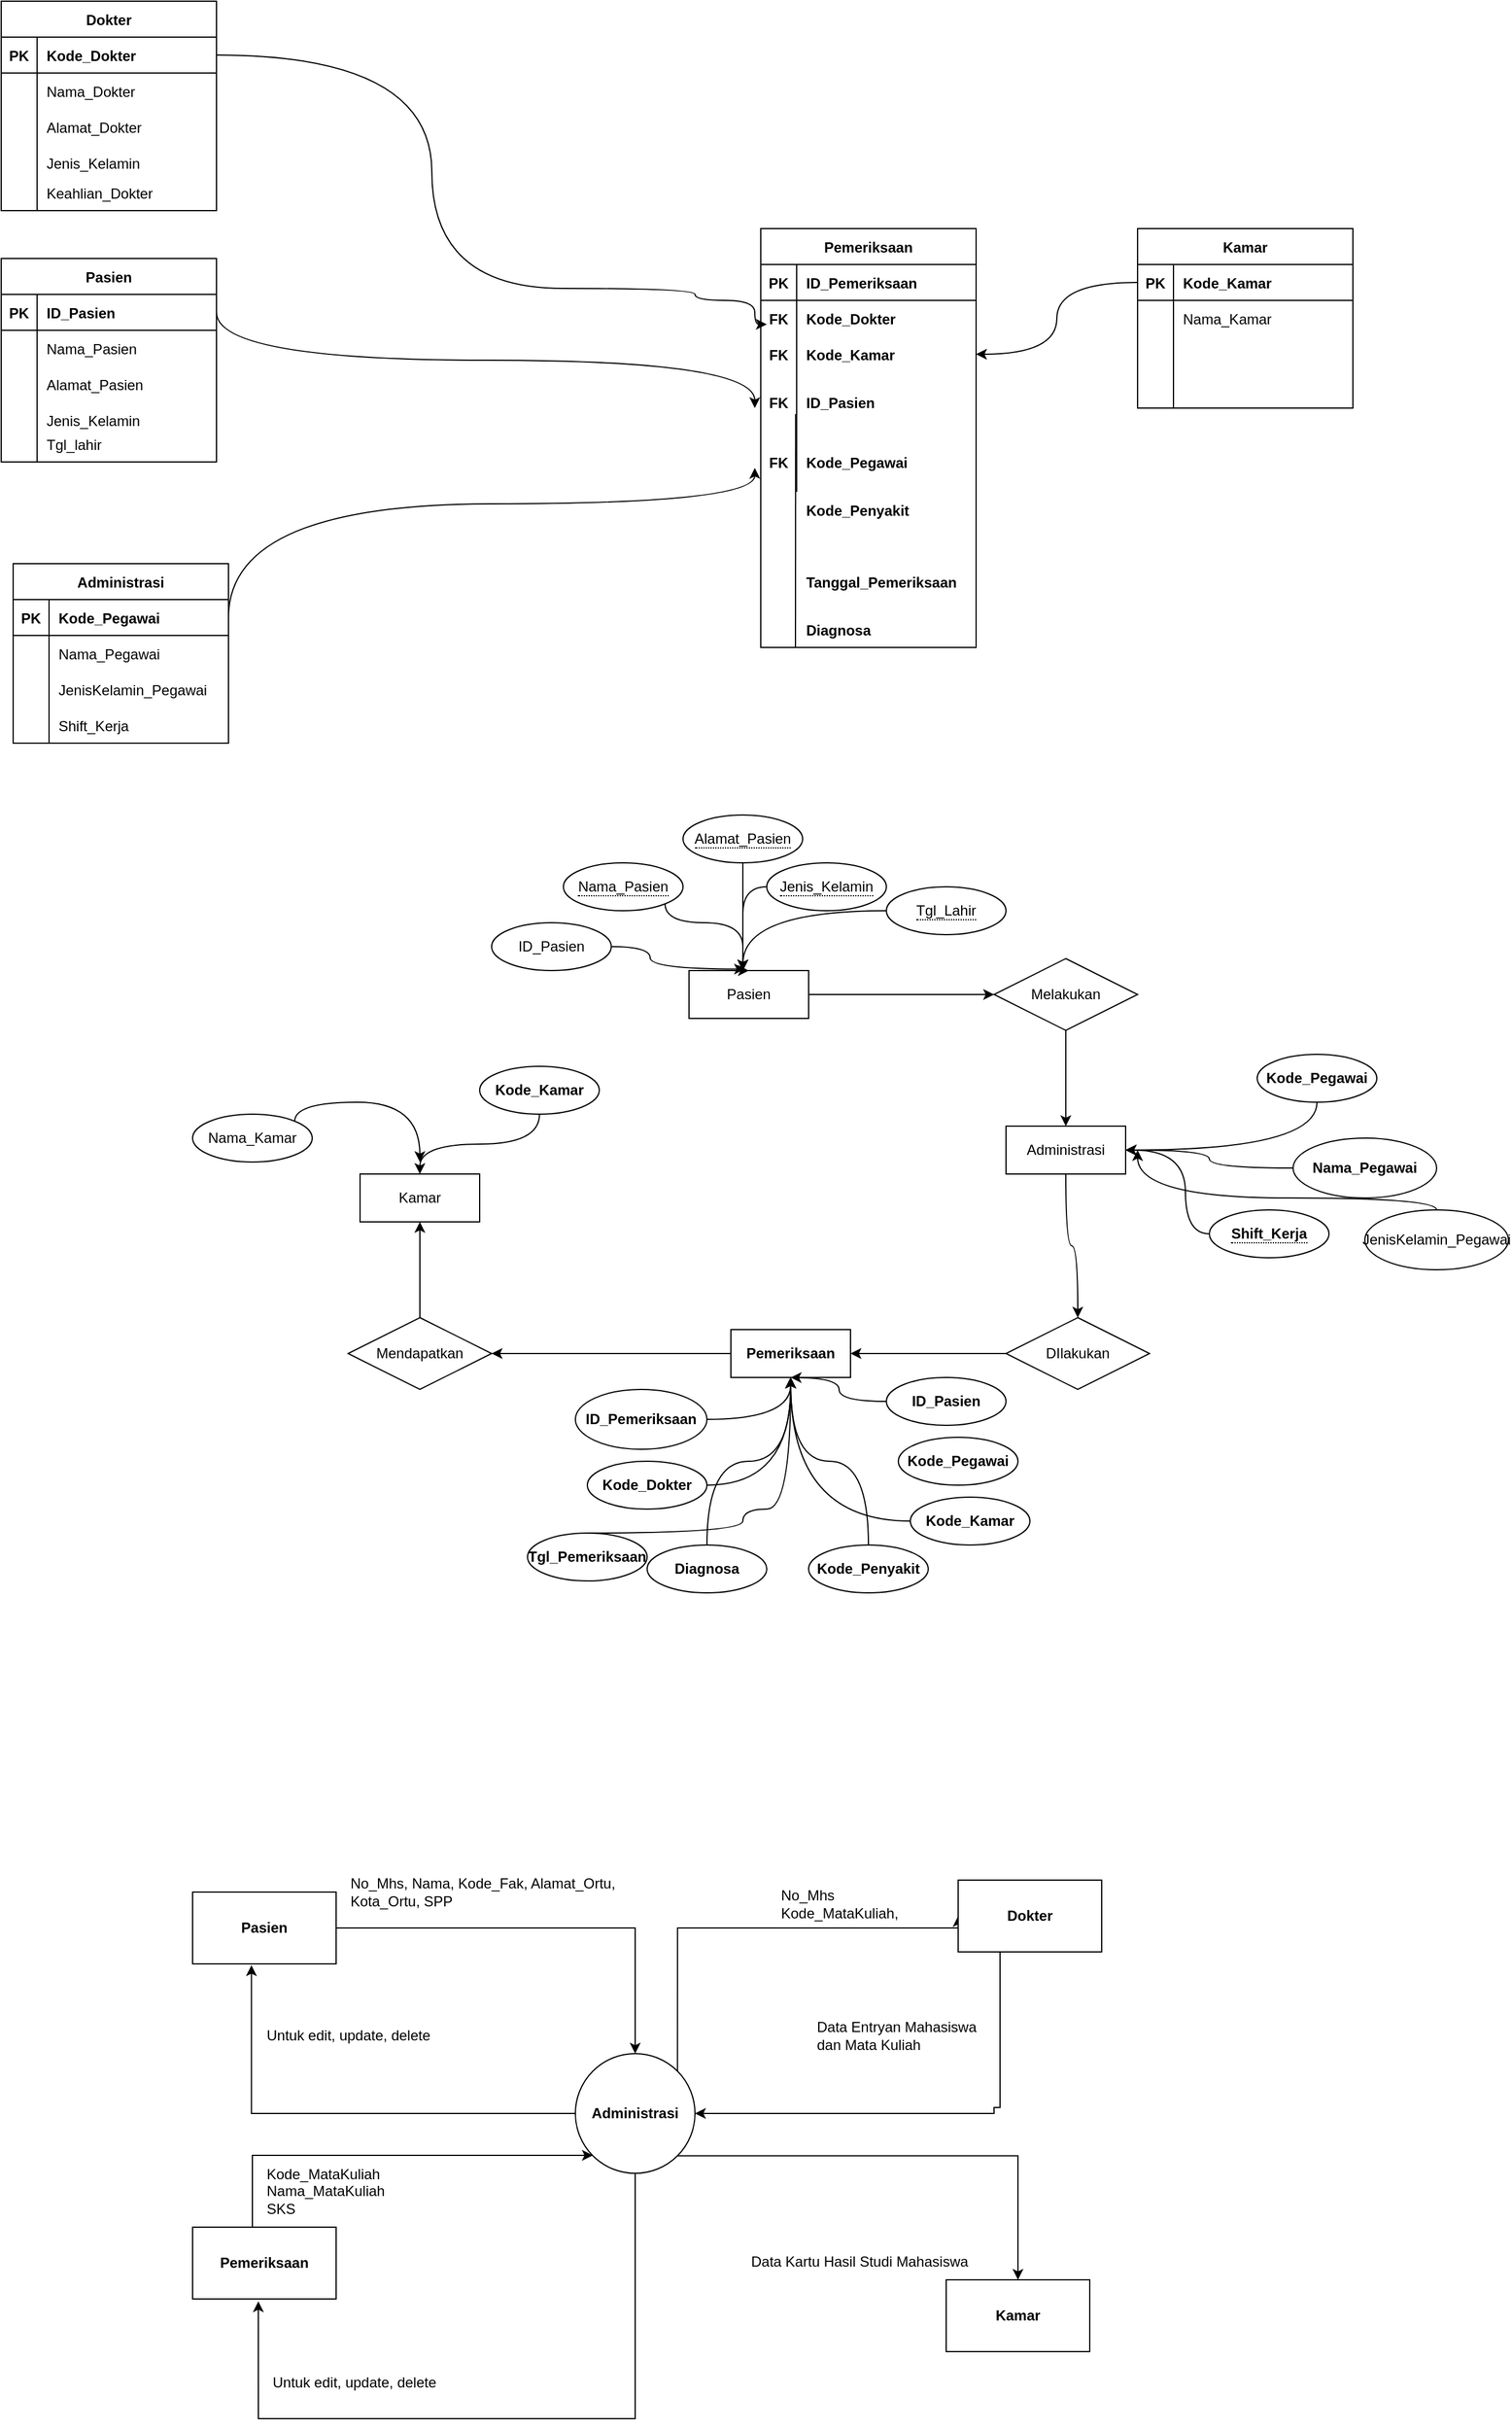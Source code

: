 <mxfile version="20.4.1" type="github">
  <diagram id="4Zpf0-BWA_fjd_u1uYxs" name="Halaman-1">
    <mxGraphModel dx="1880" dy="1691" grid="1" gridSize="10" guides="1" tooltips="1" connect="1" arrows="1" fold="1" page="1" pageScale="1" pageWidth="827" pageHeight="1169" math="0" shadow="0">
      <root>
        <mxCell id="0" />
        <mxCell id="1" parent="0" />
        <mxCell id="i0vCOCOfqdjtQRk0yR_S-37" value="Pasien" style="shape=table;startSize=30;container=1;collapsible=1;childLayout=tableLayout;fixedRows=1;rowLines=0;fontStyle=1;align=center;resizeLast=1;" parent="1" vertex="1">
          <mxGeometry x="-160" y="5" width="180" height="170" as="geometry" />
        </mxCell>
        <mxCell id="i0vCOCOfqdjtQRk0yR_S-38" value="" style="shape=tableRow;horizontal=0;startSize=0;swimlaneHead=0;swimlaneBody=0;fillColor=none;collapsible=0;dropTarget=0;points=[[0,0.5],[1,0.5]];portConstraint=eastwest;top=0;left=0;right=0;bottom=1;" parent="i0vCOCOfqdjtQRk0yR_S-37" vertex="1">
          <mxGeometry y="30" width="180" height="30" as="geometry" />
        </mxCell>
        <mxCell id="i0vCOCOfqdjtQRk0yR_S-39" value="PK" style="shape=partialRectangle;connectable=0;fillColor=none;top=0;left=0;bottom=0;right=0;fontStyle=1;overflow=hidden;" parent="i0vCOCOfqdjtQRk0yR_S-38" vertex="1">
          <mxGeometry width="30" height="30" as="geometry">
            <mxRectangle width="30" height="30" as="alternateBounds" />
          </mxGeometry>
        </mxCell>
        <mxCell id="i0vCOCOfqdjtQRk0yR_S-40" value="ID_Pasien" style="shape=partialRectangle;connectable=0;fillColor=none;top=0;left=0;bottom=0;right=0;align=left;spacingLeft=6;fontStyle=1;overflow=hidden;" parent="i0vCOCOfqdjtQRk0yR_S-38" vertex="1">
          <mxGeometry x="30" width="150" height="30" as="geometry">
            <mxRectangle width="150" height="30" as="alternateBounds" />
          </mxGeometry>
        </mxCell>
        <mxCell id="i0vCOCOfqdjtQRk0yR_S-41" value="" style="shape=tableRow;horizontal=0;startSize=0;swimlaneHead=0;swimlaneBody=0;fillColor=none;collapsible=0;dropTarget=0;points=[[0,0.5],[1,0.5]];portConstraint=eastwest;top=0;left=0;right=0;bottom=0;" parent="i0vCOCOfqdjtQRk0yR_S-37" vertex="1">
          <mxGeometry y="60" width="180" height="30" as="geometry" />
        </mxCell>
        <mxCell id="i0vCOCOfqdjtQRk0yR_S-42" value="" style="shape=partialRectangle;connectable=0;fillColor=none;top=0;left=0;bottom=0;right=0;editable=1;overflow=hidden;" parent="i0vCOCOfqdjtQRk0yR_S-41" vertex="1">
          <mxGeometry width="30" height="30" as="geometry">
            <mxRectangle width="30" height="30" as="alternateBounds" />
          </mxGeometry>
        </mxCell>
        <mxCell id="i0vCOCOfqdjtQRk0yR_S-43" value="Nama_Pasien" style="shape=partialRectangle;connectable=0;fillColor=none;top=0;left=0;bottom=0;right=0;align=left;spacingLeft=6;overflow=hidden;" parent="i0vCOCOfqdjtQRk0yR_S-41" vertex="1">
          <mxGeometry x="30" width="150" height="30" as="geometry">
            <mxRectangle width="150" height="30" as="alternateBounds" />
          </mxGeometry>
        </mxCell>
        <mxCell id="i0vCOCOfqdjtQRk0yR_S-44" value="" style="shape=tableRow;horizontal=0;startSize=0;swimlaneHead=0;swimlaneBody=0;fillColor=none;collapsible=0;dropTarget=0;points=[[0,0.5],[1,0.5]];portConstraint=eastwest;top=0;left=0;right=0;bottom=0;" parent="i0vCOCOfqdjtQRk0yR_S-37" vertex="1">
          <mxGeometry y="90" width="180" height="30" as="geometry" />
        </mxCell>
        <mxCell id="i0vCOCOfqdjtQRk0yR_S-45" value="" style="shape=partialRectangle;connectable=0;fillColor=none;top=0;left=0;bottom=0;right=0;editable=1;overflow=hidden;" parent="i0vCOCOfqdjtQRk0yR_S-44" vertex="1">
          <mxGeometry width="30" height="30" as="geometry">
            <mxRectangle width="30" height="30" as="alternateBounds" />
          </mxGeometry>
        </mxCell>
        <mxCell id="i0vCOCOfqdjtQRk0yR_S-46" value="Alamat_Pasien" style="shape=partialRectangle;connectable=0;fillColor=none;top=0;left=0;bottom=0;right=0;align=left;spacingLeft=6;overflow=hidden;" parent="i0vCOCOfqdjtQRk0yR_S-44" vertex="1">
          <mxGeometry x="30" width="150" height="30" as="geometry">
            <mxRectangle width="150" height="30" as="alternateBounds" />
          </mxGeometry>
        </mxCell>
        <mxCell id="i0vCOCOfqdjtQRk0yR_S-47" value="" style="shape=tableRow;horizontal=0;startSize=0;swimlaneHead=0;swimlaneBody=0;fillColor=none;collapsible=0;dropTarget=0;points=[[0,0.5],[1,0.5]];portConstraint=eastwest;top=0;left=0;right=0;bottom=0;" parent="i0vCOCOfqdjtQRk0yR_S-37" vertex="1">
          <mxGeometry y="120" width="180" height="30" as="geometry" />
        </mxCell>
        <mxCell id="i0vCOCOfqdjtQRk0yR_S-48" value="" style="shape=partialRectangle;connectable=0;fillColor=none;top=0;left=0;bottom=0;right=0;editable=1;overflow=hidden;" parent="i0vCOCOfqdjtQRk0yR_S-47" vertex="1">
          <mxGeometry width="30" height="30" as="geometry">
            <mxRectangle width="30" height="30" as="alternateBounds" />
          </mxGeometry>
        </mxCell>
        <mxCell id="i0vCOCOfqdjtQRk0yR_S-49" value="Jenis_Kelamin" style="shape=partialRectangle;connectable=0;fillColor=none;top=0;left=0;bottom=0;right=0;align=left;spacingLeft=6;overflow=hidden;" parent="i0vCOCOfqdjtQRk0yR_S-47" vertex="1">
          <mxGeometry x="30" width="150" height="30" as="geometry">
            <mxRectangle width="150" height="30" as="alternateBounds" />
          </mxGeometry>
        </mxCell>
        <mxCell id="i0vCOCOfqdjtQRk0yR_S-64" style="edgeStyle=orthogonalEdgeStyle;curved=1;rounded=0;orthogonalLoop=1;jettySize=auto;html=1;entryX=0;entryY=0.5;entryDx=0;entryDy=0;" parent="1" source="i0vCOCOfqdjtQRk0yR_S-65" target="i0vCOCOfqdjtQRk0yR_S-69" edge="1">
          <mxGeometry relative="1" as="geometry" />
        </mxCell>
        <mxCell id="i0vCOCOfqdjtQRk0yR_S-65" value="Pasien" style="whiteSpace=wrap;html=1;align=center;" parent="1" vertex="1">
          <mxGeometry x="415" y="600" width="100" height="40" as="geometry" />
        </mxCell>
        <mxCell id="i0vCOCOfqdjtQRk0yR_S-66" style="edgeStyle=orthogonalEdgeStyle;curved=1;rounded=0;orthogonalLoop=1;jettySize=auto;html=1;entryX=0.5;entryY=0;entryDx=0;entryDy=0;" parent="1" source="i0vCOCOfqdjtQRk0yR_S-67" target="i0vCOCOfqdjtQRk0yR_S-73" edge="1">
          <mxGeometry relative="1" as="geometry" />
        </mxCell>
        <mxCell id="i0vCOCOfqdjtQRk0yR_S-67" value="Administrasi" style="whiteSpace=wrap;html=1;align=center;" parent="1" vertex="1">
          <mxGeometry x="680" y="730" width="100" height="40" as="geometry" />
        </mxCell>
        <mxCell id="i0vCOCOfqdjtQRk0yR_S-68" style="edgeStyle=orthogonalEdgeStyle;curved=1;rounded=0;orthogonalLoop=1;jettySize=auto;html=1;exitX=0.5;exitY=1;exitDx=0;exitDy=0;entryX=0.5;entryY=0;entryDx=0;entryDy=0;" parent="1" source="i0vCOCOfqdjtQRk0yR_S-69" target="i0vCOCOfqdjtQRk0yR_S-67" edge="1">
          <mxGeometry relative="1" as="geometry" />
        </mxCell>
        <mxCell id="i0vCOCOfqdjtQRk0yR_S-69" value="Melakukan" style="shape=rhombus;perimeter=rhombusPerimeter;whiteSpace=wrap;html=1;align=center;" parent="1" vertex="1">
          <mxGeometry x="670" y="590" width="120" height="60" as="geometry" />
        </mxCell>
        <mxCell id="i0vCOCOfqdjtQRk0yR_S-70" style="edgeStyle=orthogonalEdgeStyle;curved=1;rounded=0;orthogonalLoop=1;jettySize=auto;html=1;entryX=1;entryY=0.5;entryDx=0;entryDy=0;" parent="1" source="i0vCOCOfqdjtQRk0yR_S-71" target="i0vCOCOfqdjtQRk0yR_S-75" edge="1">
          <mxGeometry relative="1" as="geometry">
            <mxPoint x="310" y="920" as="targetPoint" />
          </mxGeometry>
        </mxCell>
        <mxCell id="i0vCOCOfqdjtQRk0yR_S-71" value="&lt;span style=&quot;font-weight: 700;&quot;&gt;Pemeriksaan&lt;/span&gt;" style="whiteSpace=wrap;html=1;align=center;" parent="1" vertex="1">
          <mxGeometry x="450" y="900" width="100" height="40" as="geometry" />
        </mxCell>
        <mxCell id="i0vCOCOfqdjtQRk0yR_S-72" style="edgeStyle=orthogonalEdgeStyle;curved=1;rounded=0;orthogonalLoop=1;jettySize=auto;html=1;" parent="1" source="i0vCOCOfqdjtQRk0yR_S-73" target="i0vCOCOfqdjtQRk0yR_S-71" edge="1">
          <mxGeometry relative="1" as="geometry" />
        </mxCell>
        <mxCell id="i0vCOCOfqdjtQRk0yR_S-73" value="DIlakukan" style="shape=rhombus;perimeter=rhombusPerimeter;whiteSpace=wrap;html=1;align=center;" parent="1" vertex="1">
          <mxGeometry x="680" y="890" width="120" height="60" as="geometry" />
        </mxCell>
        <mxCell id="i0vCOCOfqdjtQRk0yR_S-74" style="edgeStyle=orthogonalEdgeStyle;curved=1;rounded=0;orthogonalLoop=1;jettySize=auto;html=1;entryX=0.5;entryY=1;entryDx=0;entryDy=0;" parent="1" source="i0vCOCOfqdjtQRk0yR_S-75" target="i0vCOCOfqdjtQRk0yR_S-76" edge="1">
          <mxGeometry relative="1" as="geometry" />
        </mxCell>
        <mxCell id="i0vCOCOfqdjtQRk0yR_S-75" value="Mendapatkan" style="shape=rhombus;perimeter=rhombusPerimeter;whiteSpace=wrap;html=1;align=center;" parent="1" vertex="1">
          <mxGeometry x="130" y="890" width="120" height="60" as="geometry" />
        </mxCell>
        <mxCell id="i0vCOCOfqdjtQRk0yR_S-76" value="Kamar" style="whiteSpace=wrap;html=1;align=center;" parent="1" vertex="1">
          <mxGeometry x="140" y="770" width="100" height="40" as="geometry" />
        </mxCell>
        <mxCell id="i0vCOCOfqdjtQRk0yR_S-77" style="edgeStyle=orthogonalEdgeStyle;rounded=0;orthogonalLoop=1;jettySize=auto;html=1;curved=1;entryX=0.468;entryY=-0.032;entryDx=0;entryDy=0;entryPerimeter=0;" parent="1" source="i0vCOCOfqdjtQRk0yR_S-78" target="i0vCOCOfqdjtQRk0yR_S-65" edge="1">
          <mxGeometry relative="1" as="geometry">
            <mxPoint x="410" y="610" as="targetPoint" />
          </mxGeometry>
        </mxCell>
        <mxCell id="i0vCOCOfqdjtQRk0yR_S-78" value="ID_Pasien" style="ellipse;whiteSpace=wrap;html=1;align=center;" parent="1" vertex="1">
          <mxGeometry x="250" y="560" width="100" height="40" as="geometry" />
        </mxCell>
        <mxCell id="i0vCOCOfqdjtQRk0yR_S-79" style="edgeStyle=orthogonalEdgeStyle;curved=1;rounded=0;orthogonalLoop=1;jettySize=auto;html=1;entryX=0.5;entryY=0;entryDx=0;entryDy=0;" parent="1" source="i0vCOCOfqdjtQRk0yR_S-80" target="i0vCOCOfqdjtQRk0yR_S-65" edge="1">
          <mxGeometry relative="1" as="geometry">
            <Array as="points">
              <mxPoint x="395" y="560" />
              <mxPoint x="460" y="560" />
              <mxPoint x="460" y="600" />
            </Array>
          </mxGeometry>
        </mxCell>
        <mxCell id="i0vCOCOfqdjtQRk0yR_S-80" value="&lt;span style=&quot;border-bottom: 1px dotted&quot;&gt;Nama_Pasien&lt;/span&gt;" style="ellipse;whiteSpace=wrap;html=1;align=center;" parent="1" vertex="1">
          <mxGeometry x="310" y="510" width="100" height="40" as="geometry" />
        </mxCell>
        <mxCell id="i0vCOCOfqdjtQRk0yR_S-81" style="edgeStyle=orthogonalEdgeStyle;curved=1;rounded=0;orthogonalLoop=1;jettySize=auto;html=1;" parent="1" source="i0vCOCOfqdjtQRk0yR_S-82" edge="1">
          <mxGeometry relative="1" as="geometry">
            <mxPoint x="460" y="600" as="targetPoint" />
          </mxGeometry>
        </mxCell>
        <mxCell id="i0vCOCOfqdjtQRk0yR_S-82" value="&lt;span style=&quot;border-bottom: 1px dotted&quot;&gt;Alamat_Pasien&lt;/span&gt;" style="ellipse;whiteSpace=wrap;html=1;align=center;" parent="1" vertex="1">
          <mxGeometry x="410" y="470" width="100" height="40" as="geometry" />
        </mxCell>
        <mxCell id="i0vCOCOfqdjtQRk0yR_S-83" style="edgeStyle=orthogonalEdgeStyle;curved=1;rounded=0;orthogonalLoop=1;jettySize=auto;html=1;" parent="1" source="i0vCOCOfqdjtQRk0yR_S-84" edge="1">
          <mxGeometry relative="1" as="geometry">
            <mxPoint x="460" y="600" as="targetPoint" />
          </mxGeometry>
        </mxCell>
        <mxCell id="i0vCOCOfqdjtQRk0yR_S-84" value="&lt;span style=&quot;border-bottom: 1px dotted&quot;&gt;Jenis_Kelamin&lt;/span&gt;" style="ellipse;whiteSpace=wrap;html=1;align=center;" parent="1" vertex="1">
          <mxGeometry x="480" y="510" width="100" height="40" as="geometry" />
        </mxCell>
        <mxCell id="i0vCOCOfqdjtQRk0yR_S-85" style="edgeStyle=orthogonalEdgeStyle;curved=1;rounded=0;orthogonalLoop=1;jettySize=auto;html=1;" parent="1" source="i0vCOCOfqdjtQRk0yR_S-82" edge="1">
          <mxGeometry relative="1" as="geometry">
            <mxPoint x="520.0" y="550" as="sourcePoint" />
            <mxPoint x="460" y="600" as="targetPoint" />
          </mxGeometry>
        </mxCell>
        <mxCell id="i0vCOCOfqdjtQRk0yR_S-88" style="edgeStyle=orthogonalEdgeStyle;curved=1;rounded=0;orthogonalLoop=1;jettySize=auto;html=1;" parent="1" source="i0vCOCOfqdjtQRk0yR_S-89" edge="1">
          <mxGeometry relative="1" as="geometry">
            <mxPoint x="780" y="750" as="targetPoint" />
            <Array as="points">
              <mxPoint x="940" y="750" />
            </Array>
          </mxGeometry>
        </mxCell>
        <mxCell id="i0vCOCOfqdjtQRk0yR_S-89" value="&lt;span style=&quot;font-weight: 700; text-align: left;&quot;&gt;Kode_Pegawai&lt;/span&gt;" style="ellipse;whiteSpace=wrap;html=1;align=center;" parent="1" vertex="1">
          <mxGeometry x="890" y="670" width="100" height="40" as="geometry" />
        </mxCell>
        <mxCell id="i0vCOCOfqdjtQRk0yR_S-92" style="edgeStyle=orthogonalEdgeStyle;curved=1;rounded=0;orthogonalLoop=1;jettySize=auto;html=1;" parent="1" source="i0vCOCOfqdjtQRk0yR_S-93" edge="1">
          <mxGeometry relative="1" as="geometry">
            <mxPoint x="780" y="750" as="targetPoint" />
            <Array as="points">
              <mxPoint x="830" y="750" />
            </Array>
          </mxGeometry>
        </mxCell>
        <mxCell id="i0vCOCOfqdjtQRk0yR_S-93" value="&lt;span style=&quot;border-bottom: 1px dotted&quot;&gt;&lt;b&gt;Shift_Kerja&lt;/b&gt;&lt;/span&gt;" style="ellipse;whiteSpace=wrap;html=1;align=center;" parent="1" vertex="1">
          <mxGeometry x="850" y="800" width="100" height="40" as="geometry" />
        </mxCell>
        <mxCell id="i0vCOCOfqdjtQRk0yR_S-94" style="edgeStyle=orthogonalEdgeStyle;curved=1;rounded=0;orthogonalLoop=1;jettySize=auto;html=1;" parent="1" source="i0vCOCOfqdjtQRk0yR_S-95" edge="1">
          <mxGeometry relative="1" as="geometry">
            <mxPoint x="500" y="940" as="targetPoint" />
          </mxGeometry>
        </mxCell>
        <mxCell id="i0vCOCOfqdjtQRk0yR_S-95" value="&lt;span style=&quot;font-weight: 700; text-align: left;&quot;&gt;ID_Pasien&lt;/span&gt;" style="ellipse;whiteSpace=wrap;html=1;align=center;" parent="1" vertex="1">
          <mxGeometry x="580" y="940" width="100" height="40" as="geometry" />
        </mxCell>
        <mxCell id="i0vCOCOfqdjtQRk0yR_S-96" style="edgeStyle=orthogonalEdgeStyle;curved=1;rounded=0;orthogonalLoop=1;jettySize=auto;html=1;" parent="1" source="i0vCOCOfqdjtQRk0yR_S-97" edge="1">
          <mxGeometry relative="1" as="geometry">
            <mxPoint x="500" y="940" as="targetPoint" />
          </mxGeometry>
        </mxCell>
        <mxCell id="i0vCOCOfqdjtQRk0yR_S-97" value="&lt;span style=&quot;font-weight: 700; text-align: left;&quot;&gt;Kode_Dokter&lt;/span&gt;" style="ellipse;whiteSpace=wrap;html=1;align=center;" parent="1" vertex="1">
          <mxGeometry x="330" y="1010" width="100" height="40" as="geometry" />
        </mxCell>
        <mxCell id="i0vCOCOfqdjtQRk0yR_S-98" style="edgeStyle=orthogonalEdgeStyle;curved=1;rounded=0;orthogonalLoop=1;jettySize=auto;html=1;" parent="1" source="i0vCOCOfqdjtQRk0yR_S-99" edge="1">
          <mxGeometry relative="1" as="geometry">
            <mxPoint x="500" y="940" as="targetPoint" />
          </mxGeometry>
        </mxCell>
        <mxCell id="i0vCOCOfqdjtQRk0yR_S-99" value="&lt;span style=&quot;font-weight: 700; text-align: left;&quot;&gt;Kode_Kamar&lt;/span&gt;" style="ellipse;whiteSpace=wrap;html=1;align=center;" parent="1" vertex="1">
          <mxGeometry x="600" y="1040" width="100" height="40" as="geometry" />
        </mxCell>
        <mxCell id="i0vCOCOfqdjtQRk0yR_S-100" style="edgeStyle=orthogonalEdgeStyle;curved=1;rounded=0;orthogonalLoop=1;jettySize=auto;html=1;entryX=0.5;entryY=1;entryDx=0;entryDy=0;" parent="1" source="i0vCOCOfqdjtQRk0yR_S-101" target="i0vCOCOfqdjtQRk0yR_S-71" edge="1">
          <mxGeometry relative="1" as="geometry" />
        </mxCell>
        <mxCell id="i0vCOCOfqdjtQRk0yR_S-101" value="&lt;span style=&quot;font-weight: 700; text-align: left;&quot;&gt;ID_Pemeriksaan&lt;/span&gt;" style="ellipse;whiteSpace=wrap;html=1;align=center;" parent="1" vertex="1">
          <mxGeometry x="320" y="950" width="110" height="50" as="geometry" />
        </mxCell>
        <mxCell id="i0vCOCOfqdjtQRk0yR_S-102" style="edgeStyle=orthogonalEdgeStyle;curved=1;rounded=0;orthogonalLoop=1;jettySize=auto;html=1;entryX=0.5;entryY=0;entryDx=0;entryDy=0;" parent="1" source="i0vCOCOfqdjtQRk0yR_S-103" target="i0vCOCOfqdjtQRk0yR_S-76" edge="1">
          <mxGeometry relative="1" as="geometry" />
        </mxCell>
        <mxCell id="i0vCOCOfqdjtQRk0yR_S-103" value="&lt;span style=&quot;font-weight: 700; text-align: left;&quot;&gt;Kode_Kamar&lt;/span&gt;" style="ellipse;whiteSpace=wrap;html=1;align=center;" parent="1" vertex="1">
          <mxGeometry x="240" y="680" width="100" height="40" as="geometry" />
        </mxCell>
        <mxCell id="i0vCOCOfqdjtQRk0yR_S-108" style="edgeStyle=orthogonalEdgeStyle;curved=1;rounded=0;orthogonalLoop=1;jettySize=auto;html=1;exitX=1;exitY=0;exitDx=0;exitDy=0;" parent="1" source="i0vCOCOfqdjtQRk0yR_S-109" edge="1">
          <mxGeometry relative="1" as="geometry">
            <mxPoint x="190" y="760.0" as="targetPoint" />
            <Array as="points">
              <mxPoint x="85" y="710" />
              <mxPoint x="190" y="710" />
            </Array>
          </mxGeometry>
        </mxCell>
        <mxCell id="i0vCOCOfqdjtQRk0yR_S-109" value="&lt;span style=&quot;text-align: left;&quot;&gt;Nama_Kamar&lt;/span&gt;" style="ellipse;whiteSpace=wrap;html=1;align=center;" parent="1" vertex="1">
          <mxGeometry y="720" width="100" height="40" as="geometry" />
        </mxCell>
        <mxCell id="i0vCOCOfqdjtQRk0yR_S-110" style="edgeStyle=orthogonalEdgeStyle;rounded=0;orthogonalLoop=1;jettySize=auto;html=1;entryX=1;entryY=0.5;entryDx=0;entryDy=0;curved=1;" parent="1" source="i0vCOCOfqdjtQRk0yR_S-111" target="i0vCOCOfqdjtQRk0yR_S-67" edge="1">
          <mxGeometry relative="1" as="geometry" />
        </mxCell>
        <mxCell id="i0vCOCOfqdjtQRk0yR_S-111" value="&lt;span style=&quot;font-weight: 700; text-align: left;&quot;&gt;Nama_Pegawai&lt;/span&gt;" style="ellipse;whiteSpace=wrap;html=1;align=center;" parent="1" vertex="1">
          <mxGeometry x="920" y="740" width="120" height="50" as="geometry" />
        </mxCell>
        <mxCell id="i0vCOCOfqdjtQRk0yR_S-114" value="" style="endArrow=none;html=1;rounded=0;" parent="1" edge="1">
          <mxGeometry relative="1" as="geometry">
            <mxPoint x="-130" y="35" as="sourcePoint" />
            <mxPoint x="-130" y="175" as="targetPoint" />
          </mxGeometry>
        </mxCell>
        <mxCell id="i0vCOCOfqdjtQRk0yR_S-115" value="" style="shape=tableRow;horizontal=0;startSize=0;swimlaneHead=0;swimlaneBody=0;fillColor=none;collapsible=0;dropTarget=0;points=[[0,0.5],[1,0.5]];portConstraint=eastwest;top=0;left=0;right=0;bottom=0;" parent="1" vertex="1">
          <mxGeometry x="-160" y="145" width="180" height="30" as="geometry" />
        </mxCell>
        <mxCell id="i0vCOCOfqdjtQRk0yR_S-116" value="" style="shape=partialRectangle;connectable=0;fillColor=none;top=0;left=0;bottom=0;right=0;editable=1;overflow=hidden;" parent="i0vCOCOfqdjtQRk0yR_S-115" vertex="1">
          <mxGeometry width="30" height="30" as="geometry">
            <mxRectangle width="30" height="30" as="alternateBounds" />
          </mxGeometry>
        </mxCell>
        <mxCell id="i0vCOCOfqdjtQRk0yR_S-117" value="Tgl_lahir" style="shape=partialRectangle;connectable=0;fillColor=none;top=0;left=0;bottom=0;right=0;align=left;spacingLeft=6;overflow=hidden;" parent="i0vCOCOfqdjtQRk0yR_S-115" vertex="1">
          <mxGeometry x="30" width="150" height="30" as="geometry">
            <mxRectangle width="150" height="30" as="alternateBounds" />
          </mxGeometry>
        </mxCell>
        <mxCell id="i0vCOCOfqdjtQRk0yR_S-118" value="&lt;span style=&quot;border-bottom: 1px dotted&quot;&gt;Tgl_Lahir&lt;/span&gt;" style="ellipse;whiteSpace=wrap;html=1;align=center;" parent="1" vertex="1">
          <mxGeometry x="580" y="530" width="100" height="40" as="geometry" />
        </mxCell>
        <mxCell id="i0vCOCOfqdjtQRk0yR_S-119" style="edgeStyle=orthogonalEdgeStyle;curved=1;rounded=0;orthogonalLoop=1;jettySize=auto;html=1;exitX=0;exitY=0.5;exitDx=0;exitDy=0;" parent="1" source="i0vCOCOfqdjtQRk0yR_S-118" edge="1">
          <mxGeometry relative="1" as="geometry">
            <mxPoint x="470" y="520" as="sourcePoint" />
            <mxPoint x="460" y="600" as="targetPoint" />
          </mxGeometry>
        </mxCell>
        <mxCell id="b2p_P8Qh_fXZOz1itjOQ-1" value="Kamar" style="shape=table;startSize=30;container=1;collapsible=1;childLayout=tableLayout;fixedRows=1;rowLines=0;fontStyle=1;align=center;resizeLast=1;" vertex="1" parent="1">
          <mxGeometry x="790" y="-20" width="180" height="150" as="geometry" />
        </mxCell>
        <mxCell id="b2p_P8Qh_fXZOz1itjOQ-2" value="" style="shape=tableRow;horizontal=0;startSize=0;swimlaneHead=0;swimlaneBody=0;fillColor=none;collapsible=0;dropTarget=0;points=[[0,0.5],[1,0.5]];portConstraint=eastwest;top=0;left=0;right=0;bottom=1;" vertex="1" parent="b2p_P8Qh_fXZOz1itjOQ-1">
          <mxGeometry y="30" width="180" height="30" as="geometry" />
        </mxCell>
        <mxCell id="b2p_P8Qh_fXZOz1itjOQ-3" value="PK" style="shape=partialRectangle;connectable=0;fillColor=none;top=0;left=0;bottom=0;right=0;fontStyle=1;overflow=hidden;" vertex="1" parent="b2p_P8Qh_fXZOz1itjOQ-2">
          <mxGeometry width="30" height="30" as="geometry">
            <mxRectangle width="30" height="30" as="alternateBounds" />
          </mxGeometry>
        </mxCell>
        <mxCell id="b2p_P8Qh_fXZOz1itjOQ-4" value="Kode_Kamar" style="shape=partialRectangle;connectable=0;fillColor=none;top=0;left=0;bottom=0;right=0;align=left;spacingLeft=6;fontStyle=1;overflow=hidden;" vertex="1" parent="b2p_P8Qh_fXZOz1itjOQ-2">
          <mxGeometry x="30" width="150" height="30" as="geometry">
            <mxRectangle width="150" height="30" as="alternateBounds" />
          </mxGeometry>
        </mxCell>
        <mxCell id="b2p_P8Qh_fXZOz1itjOQ-5" value="" style="shape=tableRow;horizontal=0;startSize=0;swimlaneHead=0;swimlaneBody=0;fillColor=none;collapsible=0;dropTarget=0;points=[[0,0.5],[1,0.5]];portConstraint=eastwest;top=0;left=0;right=0;bottom=0;" vertex="1" parent="b2p_P8Qh_fXZOz1itjOQ-1">
          <mxGeometry y="60" width="180" height="30" as="geometry" />
        </mxCell>
        <mxCell id="b2p_P8Qh_fXZOz1itjOQ-6" value="" style="shape=partialRectangle;connectable=0;fillColor=none;top=0;left=0;bottom=0;right=0;editable=1;overflow=hidden;" vertex="1" parent="b2p_P8Qh_fXZOz1itjOQ-5">
          <mxGeometry width="30" height="30" as="geometry">
            <mxRectangle width="30" height="30" as="alternateBounds" />
          </mxGeometry>
        </mxCell>
        <mxCell id="b2p_P8Qh_fXZOz1itjOQ-7" value="Nama_Kamar" style="shape=partialRectangle;connectable=0;fillColor=none;top=0;left=0;bottom=0;right=0;align=left;spacingLeft=6;overflow=hidden;" vertex="1" parent="b2p_P8Qh_fXZOz1itjOQ-5">
          <mxGeometry x="30" width="150" height="30" as="geometry">
            <mxRectangle width="150" height="30" as="alternateBounds" />
          </mxGeometry>
        </mxCell>
        <mxCell id="b2p_P8Qh_fXZOz1itjOQ-8" value="" style="shape=tableRow;horizontal=0;startSize=0;swimlaneHead=0;swimlaneBody=0;fillColor=none;collapsible=0;dropTarget=0;points=[[0,0.5],[1,0.5]];portConstraint=eastwest;top=0;left=0;right=0;bottom=0;" vertex="1" parent="b2p_P8Qh_fXZOz1itjOQ-1">
          <mxGeometry y="90" width="180" height="30" as="geometry" />
        </mxCell>
        <mxCell id="b2p_P8Qh_fXZOz1itjOQ-9" value="" style="shape=partialRectangle;connectable=0;fillColor=none;top=0;left=0;bottom=0;right=0;editable=1;overflow=hidden;" vertex="1" parent="b2p_P8Qh_fXZOz1itjOQ-8">
          <mxGeometry width="30" height="30" as="geometry">
            <mxRectangle width="30" height="30" as="alternateBounds" />
          </mxGeometry>
        </mxCell>
        <mxCell id="b2p_P8Qh_fXZOz1itjOQ-10" value="" style="shape=partialRectangle;connectable=0;fillColor=none;top=0;left=0;bottom=0;right=0;align=left;spacingLeft=6;overflow=hidden;" vertex="1" parent="b2p_P8Qh_fXZOz1itjOQ-8">
          <mxGeometry x="30" width="150" height="30" as="geometry">
            <mxRectangle width="150" height="30" as="alternateBounds" />
          </mxGeometry>
        </mxCell>
        <mxCell id="b2p_P8Qh_fXZOz1itjOQ-11" value="" style="shape=tableRow;horizontal=0;startSize=0;swimlaneHead=0;swimlaneBody=0;fillColor=none;collapsible=0;dropTarget=0;points=[[0,0.5],[1,0.5]];portConstraint=eastwest;top=0;left=0;right=0;bottom=0;" vertex="1" parent="b2p_P8Qh_fXZOz1itjOQ-1">
          <mxGeometry y="120" width="180" height="30" as="geometry" />
        </mxCell>
        <mxCell id="b2p_P8Qh_fXZOz1itjOQ-12" value="" style="shape=partialRectangle;connectable=0;fillColor=none;top=0;left=0;bottom=0;right=0;editable=1;overflow=hidden;" vertex="1" parent="b2p_P8Qh_fXZOz1itjOQ-11">
          <mxGeometry width="30" height="30" as="geometry">
            <mxRectangle width="30" height="30" as="alternateBounds" />
          </mxGeometry>
        </mxCell>
        <mxCell id="b2p_P8Qh_fXZOz1itjOQ-13" value="" style="shape=partialRectangle;connectable=0;fillColor=none;top=0;left=0;bottom=0;right=0;align=left;spacingLeft=6;overflow=hidden;" vertex="1" parent="b2p_P8Qh_fXZOz1itjOQ-11">
          <mxGeometry x="30" width="150" height="30" as="geometry">
            <mxRectangle width="150" height="30" as="alternateBounds" />
          </mxGeometry>
        </mxCell>
        <mxCell id="b2p_P8Qh_fXZOz1itjOQ-14" value="Dokter" style="shape=table;startSize=30;container=1;collapsible=1;childLayout=tableLayout;fixedRows=1;rowLines=0;fontStyle=1;align=center;resizeLast=1;" vertex="1" parent="1">
          <mxGeometry x="-160" y="-210" width="180" height="175" as="geometry" />
        </mxCell>
        <mxCell id="b2p_P8Qh_fXZOz1itjOQ-15" value="" style="shape=tableRow;horizontal=0;startSize=0;swimlaneHead=0;swimlaneBody=0;fillColor=none;collapsible=0;dropTarget=0;points=[[0,0.5],[1,0.5]];portConstraint=eastwest;top=0;left=0;right=0;bottom=1;" vertex="1" parent="b2p_P8Qh_fXZOz1itjOQ-14">
          <mxGeometry y="30" width="180" height="30" as="geometry" />
        </mxCell>
        <mxCell id="b2p_P8Qh_fXZOz1itjOQ-16" value="PK" style="shape=partialRectangle;connectable=0;fillColor=none;top=0;left=0;bottom=0;right=0;fontStyle=1;overflow=hidden;" vertex="1" parent="b2p_P8Qh_fXZOz1itjOQ-15">
          <mxGeometry width="30" height="30" as="geometry">
            <mxRectangle width="30" height="30" as="alternateBounds" />
          </mxGeometry>
        </mxCell>
        <mxCell id="b2p_P8Qh_fXZOz1itjOQ-17" value="Kode_Dokter" style="shape=partialRectangle;connectable=0;fillColor=none;top=0;left=0;bottom=0;right=0;align=left;spacingLeft=6;fontStyle=1;overflow=hidden;" vertex="1" parent="b2p_P8Qh_fXZOz1itjOQ-15">
          <mxGeometry x="30" width="150" height="30" as="geometry">
            <mxRectangle width="150" height="30" as="alternateBounds" />
          </mxGeometry>
        </mxCell>
        <mxCell id="b2p_P8Qh_fXZOz1itjOQ-18" value="" style="shape=tableRow;horizontal=0;startSize=0;swimlaneHead=0;swimlaneBody=0;fillColor=none;collapsible=0;dropTarget=0;points=[[0,0.5],[1,0.5]];portConstraint=eastwest;top=0;left=0;right=0;bottom=0;" vertex="1" parent="b2p_P8Qh_fXZOz1itjOQ-14">
          <mxGeometry y="60" width="180" height="30" as="geometry" />
        </mxCell>
        <mxCell id="b2p_P8Qh_fXZOz1itjOQ-19" value="" style="shape=partialRectangle;connectable=0;fillColor=none;top=0;left=0;bottom=0;right=0;editable=1;overflow=hidden;" vertex="1" parent="b2p_P8Qh_fXZOz1itjOQ-18">
          <mxGeometry width="30" height="30" as="geometry">
            <mxRectangle width="30" height="30" as="alternateBounds" />
          </mxGeometry>
        </mxCell>
        <mxCell id="b2p_P8Qh_fXZOz1itjOQ-20" value="Nama_Dokter" style="shape=partialRectangle;connectable=0;fillColor=none;top=0;left=0;bottom=0;right=0;align=left;spacingLeft=6;overflow=hidden;" vertex="1" parent="b2p_P8Qh_fXZOz1itjOQ-18">
          <mxGeometry x="30" width="150" height="30" as="geometry">
            <mxRectangle width="150" height="30" as="alternateBounds" />
          </mxGeometry>
        </mxCell>
        <mxCell id="b2p_P8Qh_fXZOz1itjOQ-21" value="" style="shape=tableRow;horizontal=0;startSize=0;swimlaneHead=0;swimlaneBody=0;fillColor=none;collapsible=0;dropTarget=0;points=[[0,0.5],[1,0.5]];portConstraint=eastwest;top=0;left=0;right=0;bottom=0;" vertex="1" parent="b2p_P8Qh_fXZOz1itjOQ-14">
          <mxGeometry y="90" width="180" height="30" as="geometry" />
        </mxCell>
        <mxCell id="b2p_P8Qh_fXZOz1itjOQ-22" value="" style="shape=partialRectangle;connectable=0;fillColor=none;top=0;left=0;bottom=0;right=0;editable=1;overflow=hidden;" vertex="1" parent="b2p_P8Qh_fXZOz1itjOQ-21">
          <mxGeometry width="30" height="30" as="geometry">
            <mxRectangle width="30" height="30" as="alternateBounds" />
          </mxGeometry>
        </mxCell>
        <mxCell id="b2p_P8Qh_fXZOz1itjOQ-23" value="Alamat_Dokter" style="shape=partialRectangle;connectable=0;fillColor=none;top=0;left=0;bottom=0;right=0;align=left;spacingLeft=6;overflow=hidden;" vertex="1" parent="b2p_P8Qh_fXZOz1itjOQ-21">
          <mxGeometry x="30" width="150" height="30" as="geometry">
            <mxRectangle width="150" height="30" as="alternateBounds" />
          </mxGeometry>
        </mxCell>
        <mxCell id="b2p_P8Qh_fXZOz1itjOQ-24" value="" style="shape=tableRow;horizontal=0;startSize=0;swimlaneHead=0;swimlaneBody=0;fillColor=none;collapsible=0;dropTarget=0;points=[[0,0.5],[1,0.5]];portConstraint=eastwest;top=0;left=0;right=0;bottom=0;" vertex="1" parent="b2p_P8Qh_fXZOz1itjOQ-14">
          <mxGeometry y="120" width="180" height="30" as="geometry" />
        </mxCell>
        <mxCell id="b2p_P8Qh_fXZOz1itjOQ-25" value="" style="shape=partialRectangle;connectable=0;fillColor=none;top=0;left=0;bottom=0;right=0;editable=1;overflow=hidden;" vertex="1" parent="b2p_P8Qh_fXZOz1itjOQ-24">
          <mxGeometry width="30" height="30" as="geometry">
            <mxRectangle width="30" height="30" as="alternateBounds" />
          </mxGeometry>
        </mxCell>
        <mxCell id="b2p_P8Qh_fXZOz1itjOQ-26" value="Jenis_Kelamin" style="shape=partialRectangle;connectable=0;fillColor=none;top=0;left=0;bottom=0;right=0;align=left;spacingLeft=6;overflow=hidden;" vertex="1" parent="b2p_P8Qh_fXZOz1itjOQ-24">
          <mxGeometry x="30" width="150" height="30" as="geometry">
            <mxRectangle width="150" height="30" as="alternateBounds" />
          </mxGeometry>
        </mxCell>
        <mxCell id="b2p_P8Qh_fXZOz1itjOQ-27" value="Keahlian_Dokter" style="shape=partialRectangle;connectable=0;fillColor=none;top=0;left=0;bottom=0;right=0;align=left;spacingLeft=6;overflow=hidden;" vertex="1" parent="1">
          <mxGeometry x="-130" y="-65" width="150" height="30" as="geometry">
            <mxRectangle width="150" height="30" as="alternateBounds" />
          </mxGeometry>
        </mxCell>
        <mxCell id="b2p_P8Qh_fXZOz1itjOQ-28" value="" style="endArrow=none;html=1;rounded=0;" edge="1" parent="1">
          <mxGeometry relative="1" as="geometry">
            <mxPoint x="-130" y="-175" as="sourcePoint" />
            <mxPoint x="-130" y="-35" as="targetPoint" />
          </mxGeometry>
        </mxCell>
        <mxCell id="b2p_P8Qh_fXZOz1itjOQ-29" value="" style="shape=tableRow;horizontal=0;startSize=0;swimlaneHead=0;swimlaneBody=0;fillColor=none;collapsible=0;dropTarget=0;points=[[0,0.5],[1,0.5]];portConstraint=eastwest;top=0;left=0;right=0;bottom=0;" vertex="1" parent="1">
          <mxGeometry x="465" y="130" width="180" height="30" as="geometry" />
        </mxCell>
        <mxCell id="b2p_P8Qh_fXZOz1itjOQ-30" value="" style="shape=partialRectangle;connectable=0;fillColor=none;top=0;left=0;bottom=0;right=0;editable=1;overflow=hidden;" vertex="1" parent="b2p_P8Qh_fXZOz1itjOQ-29">
          <mxGeometry width="30" height="30" as="geometry">
            <mxRectangle width="30" height="30" as="alternateBounds" />
          </mxGeometry>
        </mxCell>
        <mxCell id="b2p_P8Qh_fXZOz1itjOQ-31" value="Pemeriksaan" style="shape=table;startSize=30;container=1;collapsible=1;childLayout=tableLayout;fixedRows=1;rowLines=0;fontStyle=1;align=center;resizeLast=1;" vertex="1" parent="1">
          <mxGeometry x="475" y="-20" width="180" height="350" as="geometry" />
        </mxCell>
        <mxCell id="b2p_P8Qh_fXZOz1itjOQ-32" value="" style="shape=tableRow;horizontal=0;startSize=0;swimlaneHead=0;swimlaneBody=0;fillColor=none;collapsible=0;dropTarget=0;points=[[0,0.5],[1,0.5]];portConstraint=eastwest;top=0;left=0;right=0;bottom=1;" vertex="1" parent="b2p_P8Qh_fXZOz1itjOQ-31">
          <mxGeometry y="30" width="180" height="30" as="geometry" />
        </mxCell>
        <mxCell id="b2p_P8Qh_fXZOz1itjOQ-33" value="PK" style="shape=partialRectangle;connectable=0;fillColor=none;top=0;left=0;bottom=0;right=0;fontStyle=1;overflow=hidden;" vertex="1" parent="b2p_P8Qh_fXZOz1itjOQ-32">
          <mxGeometry width="30" height="30" as="geometry">
            <mxRectangle width="30" height="30" as="alternateBounds" />
          </mxGeometry>
        </mxCell>
        <mxCell id="b2p_P8Qh_fXZOz1itjOQ-34" value="ID_Pemeriksaan" style="shape=partialRectangle;connectable=0;fillColor=none;top=0;left=0;bottom=0;right=0;align=left;spacingLeft=6;fontStyle=1;overflow=hidden;" vertex="1" parent="b2p_P8Qh_fXZOz1itjOQ-32">
          <mxGeometry x="30" width="150" height="30" as="geometry">
            <mxRectangle width="150" height="30" as="alternateBounds" />
          </mxGeometry>
        </mxCell>
        <mxCell id="b2p_P8Qh_fXZOz1itjOQ-35" value="" style="shape=tableRow;horizontal=0;startSize=0;swimlaneHead=0;swimlaneBody=0;fillColor=none;collapsible=0;dropTarget=0;points=[[0,0.5],[1,0.5]];portConstraint=eastwest;top=0;left=0;right=0;bottom=0;" vertex="1" parent="b2p_P8Qh_fXZOz1itjOQ-31">
          <mxGeometry y="60" width="180" height="30" as="geometry" />
        </mxCell>
        <mxCell id="b2p_P8Qh_fXZOz1itjOQ-36" value="" style="shape=partialRectangle;connectable=0;fillColor=none;top=0;left=0;bottom=0;right=0;editable=1;overflow=hidden;" vertex="1" parent="b2p_P8Qh_fXZOz1itjOQ-35">
          <mxGeometry width="30" height="30" as="geometry">
            <mxRectangle width="30" height="30" as="alternateBounds" />
          </mxGeometry>
        </mxCell>
        <mxCell id="b2p_P8Qh_fXZOz1itjOQ-37" value="Kode_Dokter" style="shape=partialRectangle;connectable=0;fillColor=none;top=0;left=0;bottom=0;right=0;align=left;spacingLeft=6;overflow=hidden;fontStyle=1" vertex="1" parent="b2p_P8Qh_fXZOz1itjOQ-35">
          <mxGeometry x="30" width="150" height="30" as="geometry">
            <mxRectangle width="150" height="30" as="alternateBounds" />
          </mxGeometry>
        </mxCell>
        <mxCell id="b2p_P8Qh_fXZOz1itjOQ-38" value="" style="shape=tableRow;horizontal=0;startSize=0;swimlaneHead=0;swimlaneBody=0;fillColor=none;collapsible=0;dropTarget=0;points=[[0,0.5],[1,0.5]];portConstraint=eastwest;top=0;left=0;right=0;bottom=0;" vertex="1" parent="b2p_P8Qh_fXZOz1itjOQ-31">
          <mxGeometry y="90" width="180" height="30" as="geometry" />
        </mxCell>
        <mxCell id="b2p_P8Qh_fXZOz1itjOQ-39" value="" style="shape=partialRectangle;connectable=0;fillColor=none;top=0;left=0;bottom=0;right=0;editable=1;overflow=hidden;" vertex="1" parent="b2p_P8Qh_fXZOz1itjOQ-38">
          <mxGeometry width="30" height="30" as="geometry">
            <mxRectangle width="30" height="30" as="alternateBounds" />
          </mxGeometry>
        </mxCell>
        <mxCell id="b2p_P8Qh_fXZOz1itjOQ-40" value="Kode_Kamar" style="shape=partialRectangle;connectable=0;fillColor=none;top=0;left=0;bottom=0;right=0;align=left;spacingLeft=6;overflow=hidden;fontStyle=1" vertex="1" parent="b2p_P8Qh_fXZOz1itjOQ-38">
          <mxGeometry x="30" width="150" height="30" as="geometry">
            <mxRectangle width="150" height="30" as="alternateBounds" />
          </mxGeometry>
        </mxCell>
        <mxCell id="b2p_P8Qh_fXZOz1itjOQ-41" value="" style="shape=tableRow;horizontal=0;startSize=0;swimlaneHead=0;swimlaneBody=0;fillColor=none;collapsible=0;dropTarget=0;points=[[0,0.5],[1,0.5]];portConstraint=eastwest;top=0;left=0;right=0;bottom=0;" vertex="1" parent="b2p_P8Qh_fXZOz1itjOQ-31">
          <mxGeometry y="120" width="180" height="50" as="geometry" />
        </mxCell>
        <mxCell id="b2p_P8Qh_fXZOz1itjOQ-42" value="" style="shape=partialRectangle;connectable=0;fillColor=none;top=0;left=0;bottom=0;right=0;editable=1;overflow=hidden;" vertex="1" parent="b2p_P8Qh_fXZOz1itjOQ-41">
          <mxGeometry width="30" height="50" as="geometry">
            <mxRectangle width="30" height="50" as="alternateBounds" />
          </mxGeometry>
        </mxCell>
        <mxCell id="b2p_P8Qh_fXZOz1itjOQ-43" value="ID_Pasien" style="shape=partialRectangle;connectable=0;fillColor=none;top=0;left=0;bottom=0;right=0;align=left;spacingLeft=6;overflow=hidden;fontStyle=1" vertex="1" parent="b2p_P8Qh_fXZOz1itjOQ-41">
          <mxGeometry x="30" width="150" height="50" as="geometry">
            <mxRectangle width="150" height="50" as="alternateBounds" />
          </mxGeometry>
        </mxCell>
        <mxCell id="b2p_P8Qh_fXZOz1itjOQ-72" value="" style="shape=tableRow;horizontal=0;startSize=0;swimlaneHead=0;swimlaneBody=0;fillColor=none;collapsible=0;dropTarget=0;points=[[0,0.5],[1,0.5]];portConstraint=eastwest;top=0;left=0;right=0;bottom=0;" vertex="1" parent="b2p_P8Qh_fXZOz1itjOQ-31">
          <mxGeometry y="170" width="180" height="50" as="geometry" />
        </mxCell>
        <mxCell id="b2p_P8Qh_fXZOz1itjOQ-73" value="" style="shape=partialRectangle;connectable=0;fillColor=none;top=0;left=0;bottom=0;right=0;editable=1;overflow=hidden;" vertex="1" parent="b2p_P8Qh_fXZOz1itjOQ-72">
          <mxGeometry width="30" height="50" as="geometry">
            <mxRectangle width="30" height="50" as="alternateBounds" />
          </mxGeometry>
        </mxCell>
        <mxCell id="b2p_P8Qh_fXZOz1itjOQ-74" value="Kode_Pegawai" style="shape=partialRectangle;connectable=0;fillColor=none;top=0;left=0;bottom=0;right=0;align=left;spacingLeft=6;overflow=hidden;fontStyle=1" vertex="1" parent="b2p_P8Qh_fXZOz1itjOQ-72">
          <mxGeometry x="30" width="150" height="50" as="geometry">
            <mxRectangle width="150" height="50" as="alternateBounds" />
          </mxGeometry>
        </mxCell>
        <mxCell id="b2p_P8Qh_fXZOz1itjOQ-44" value="FK" style="shape=partialRectangle;connectable=0;fillColor=none;top=0;left=0;bottom=0;right=0;fontStyle=1;overflow=hidden;" vertex="1" parent="1">
          <mxGeometry x="475" y="40" width="30" height="30" as="geometry">
            <mxRectangle width="30" height="30" as="alternateBounds" />
          </mxGeometry>
        </mxCell>
        <mxCell id="b2p_P8Qh_fXZOz1itjOQ-45" value="Kode_Penyakit" style="shape=partialRectangle;connectable=0;fillColor=none;top=0;left=0;bottom=0;right=0;align=left;spacingLeft=6;overflow=hidden;fontStyle=1" vertex="1" parent="1">
          <mxGeometry x="505" y="200" width="150" height="30" as="geometry">
            <mxRectangle width="150" height="30" as="alternateBounds" />
          </mxGeometry>
        </mxCell>
        <mxCell id="b2p_P8Qh_fXZOz1itjOQ-47" value="" style="endArrow=none;html=1;rounded=0;" edge="1" parent="1">
          <mxGeometry relative="1" as="geometry">
            <mxPoint x="504.13" y="135" as="sourcePoint" />
            <mxPoint x="504" y="330" as="targetPoint" />
          </mxGeometry>
        </mxCell>
        <mxCell id="b2p_P8Qh_fXZOz1itjOQ-48" value="FK" style="shape=partialRectangle;connectable=0;fillColor=none;top=0;left=0;bottom=0;right=0;fontStyle=1;overflow=hidden;" vertex="1" parent="1">
          <mxGeometry x="475" y="70" width="30" height="30" as="geometry">
            <mxRectangle width="30" height="30" as="alternateBounds" />
          </mxGeometry>
        </mxCell>
        <mxCell id="b2p_P8Qh_fXZOz1itjOQ-53" value="Administrasi" style="shape=table;startSize=30;container=1;collapsible=1;childLayout=tableLayout;fixedRows=1;rowLines=0;fontStyle=1;align=center;resizeLast=1;" vertex="1" parent="1">
          <mxGeometry x="-150" y="260" width="180" height="150" as="geometry" />
        </mxCell>
        <mxCell id="b2p_P8Qh_fXZOz1itjOQ-54" value="" style="shape=tableRow;horizontal=0;startSize=0;swimlaneHead=0;swimlaneBody=0;fillColor=none;collapsible=0;dropTarget=0;points=[[0,0.5],[1,0.5]];portConstraint=eastwest;top=0;left=0;right=0;bottom=1;" vertex="1" parent="b2p_P8Qh_fXZOz1itjOQ-53">
          <mxGeometry y="30" width="180" height="30" as="geometry" />
        </mxCell>
        <mxCell id="b2p_P8Qh_fXZOz1itjOQ-55" value="PK" style="shape=partialRectangle;connectable=0;fillColor=none;top=0;left=0;bottom=0;right=0;fontStyle=1;overflow=hidden;" vertex="1" parent="b2p_P8Qh_fXZOz1itjOQ-54">
          <mxGeometry width="30" height="30" as="geometry">
            <mxRectangle width="30" height="30" as="alternateBounds" />
          </mxGeometry>
        </mxCell>
        <mxCell id="b2p_P8Qh_fXZOz1itjOQ-56" value="Kode_Pegawai" style="shape=partialRectangle;connectable=0;fillColor=none;top=0;left=0;bottom=0;right=0;align=left;spacingLeft=6;fontStyle=1;overflow=hidden;" vertex="1" parent="b2p_P8Qh_fXZOz1itjOQ-54">
          <mxGeometry x="30" width="150" height="30" as="geometry">
            <mxRectangle width="150" height="30" as="alternateBounds" />
          </mxGeometry>
        </mxCell>
        <mxCell id="b2p_P8Qh_fXZOz1itjOQ-57" value="" style="shape=tableRow;horizontal=0;startSize=0;swimlaneHead=0;swimlaneBody=0;fillColor=none;collapsible=0;dropTarget=0;points=[[0,0.5],[1,0.5]];portConstraint=eastwest;top=0;left=0;right=0;bottom=0;" vertex="1" parent="b2p_P8Qh_fXZOz1itjOQ-53">
          <mxGeometry y="60" width="180" height="30" as="geometry" />
        </mxCell>
        <mxCell id="b2p_P8Qh_fXZOz1itjOQ-58" value="" style="shape=partialRectangle;connectable=0;fillColor=none;top=0;left=0;bottom=0;right=0;editable=1;overflow=hidden;" vertex="1" parent="b2p_P8Qh_fXZOz1itjOQ-57">
          <mxGeometry width="30" height="30" as="geometry">
            <mxRectangle width="30" height="30" as="alternateBounds" />
          </mxGeometry>
        </mxCell>
        <mxCell id="b2p_P8Qh_fXZOz1itjOQ-59" value="Nama_Pegawai" style="shape=partialRectangle;connectable=0;fillColor=none;top=0;left=0;bottom=0;right=0;align=left;spacingLeft=6;overflow=hidden;" vertex="1" parent="b2p_P8Qh_fXZOz1itjOQ-57">
          <mxGeometry x="30" width="150" height="30" as="geometry">
            <mxRectangle width="150" height="30" as="alternateBounds" />
          </mxGeometry>
        </mxCell>
        <mxCell id="b2p_P8Qh_fXZOz1itjOQ-60" value="" style="shape=tableRow;horizontal=0;startSize=0;swimlaneHead=0;swimlaneBody=0;fillColor=none;collapsible=0;dropTarget=0;points=[[0,0.5],[1,0.5]];portConstraint=eastwest;top=0;left=0;right=0;bottom=0;" vertex="1" parent="b2p_P8Qh_fXZOz1itjOQ-53">
          <mxGeometry y="90" width="180" height="30" as="geometry" />
        </mxCell>
        <mxCell id="b2p_P8Qh_fXZOz1itjOQ-61" value="" style="shape=partialRectangle;connectable=0;fillColor=none;top=0;left=0;bottom=0;right=0;editable=1;overflow=hidden;" vertex="1" parent="b2p_P8Qh_fXZOz1itjOQ-60">
          <mxGeometry width="30" height="30" as="geometry">
            <mxRectangle width="30" height="30" as="alternateBounds" />
          </mxGeometry>
        </mxCell>
        <mxCell id="b2p_P8Qh_fXZOz1itjOQ-62" value="JenisKelamin_Pegawai" style="shape=partialRectangle;connectable=0;fillColor=none;top=0;left=0;bottom=0;right=0;align=left;spacingLeft=6;overflow=hidden;" vertex="1" parent="b2p_P8Qh_fXZOz1itjOQ-60">
          <mxGeometry x="30" width="150" height="30" as="geometry">
            <mxRectangle width="150" height="30" as="alternateBounds" />
          </mxGeometry>
        </mxCell>
        <mxCell id="b2p_P8Qh_fXZOz1itjOQ-63" value="" style="shape=tableRow;horizontal=0;startSize=0;swimlaneHead=0;swimlaneBody=0;fillColor=none;collapsible=0;dropTarget=0;points=[[0,0.5],[1,0.5]];portConstraint=eastwest;top=0;left=0;right=0;bottom=0;" vertex="1" parent="b2p_P8Qh_fXZOz1itjOQ-53">
          <mxGeometry y="120" width="180" height="30" as="geometry" />
        </mxCell>
        <mxCell id="b2p_P8Qh_fXZOz1itjOQ-64" value="" style="shape=partialRectangle;connectable=0;fillColor=none;top=0;left=0;bottom=0;right=0;editable=1;overflow=hidden;" vertex="1" parent="b2p_P8Qh_fXZOz1itjOQ-63">
          <mxGeometry width="30" height="30" as="geometry">
            <mxRectangle width="30" height="30" as="alternateBounds" />
          </mxGeometry>
        </mxCell>
        <mxCell id="b2p_P8Qh_fXZOz1itjOQ-65" value="Shift_Kerja" style="shape=partialRectangle;connectable=0;fillColor=none;top=0;left=0;bottom=0;right=0;align=left;spacingLeft=6;overflow=hidden;" vertex="1" parent="b2p_P8Qh_fXZOz1itjOQ-63">
          <mxGeometry x="30" width="150" height="30" as="geometry">
            <mxRectangle width="150" height="30" as="alternateBounds" />
          </mxGeometry>
        </mxCell>
        <mxCell id="b2p_P8Qh_fXZOz1itjOQ-69" style="edgeStyle=orthogonalEdgeStyle;curved=1;rounded=0;orthogonalLoop=1;jettySize=auto;html=1;" edge="1" parent="1" source="b2p_P8Qh_fXZOz1itjOQ-2" target="b2p_P8Qh_fXZOz1itjOQ-38">
          <mxGeometry relative="1" as="geometry" />
        </mxCell>
        <mxCell id="b2p_P8Qh_fXZOz1itjOQ-75" value="FK" style="shape=partialRectangle;connectable=0;fillColor=none;top=0;left=0;bottom=0;right=0;fontStyle=1;overflow=hidden;" vertex="1" parent="1">
          <mxGeometry x="475" y="110" width="30" height="30" as="geometry">
            <mxRectangle width="30" height="30" as="alternateBounds" />
          </mxGeometry>
        </mxCell>
        <mxCell id="b2p_P8Qh_fXZOz1itjOQ-77" style="edgeStyle=orthogonalEdgeStyle;curved=1;rounded=0;orthogonalLoop=1;jettySize=auto;html=1;entryX=0.5;entryY=1;entryDx=0;entryDy=0;exitX=0.5;exitY=0;exitDx=0;exitDy=0;" edge="1" parent="1" source="b2p_P8Qh_fXZOz1itjOQ-76" target="i0vCOCOfqdjtQRk0yR_S-71">
          <mxGeometry relative="1" as="geometry">
            <mxPoint x="440" y="1060" as="sourcePoint" />
            <Array as="points">
              <mxPoint x="460" y="1070" />
              <mxPoint x="460" y="1050" />
              <mxPoint x="500" y="1050" />
            </Array>
          </mxGeometry>
        </mxCell>
        <mxCell id="b2p_P8Qh_fXZOz1itjOQ-76" value="&lt;span style=&quot;font-weight: 700; text-align: left;&quot;&gt;Tgl_Pemeriksaan&lt;/span&gt;" style="ellipse;whiteSpace=wrap;html=1;align=center;" vertex="1" parent="1">
          <mxGeometry x="280" y="1070" width="100" height="40" as="geometry" />
        </mxCell>
        <mxCell id="b2p_P8Qh_fXZOz1itjOQ-90" style="edgeStyle=orthogonalEdgeStyle;curved=1;rounded=0;orthogonalLoop=1;jettySize=auto;html=1;" edge="1" parent="1" source="b2p_P8Qh_fXZOz1itjOQ-78" target="i0vCOCOfqdjtQRk0yR_S-71">
          <mxGeometry relative="1" as="geometry" />
        </mxCell>
        <mxCell id="b2p_P8Qh_fXZOz1itjOQ-78" value="&lt;span style=&quot;font-weight: 700; text-align: left;&quot;&gt;Kode_Penyakit&lt;/span&gt;" style="ellipse;whiteSpace=wrap;html=1;align=center;" vertex="1" parent="1">
          <mxGeometry x="515" y="1080" width="100" height="40" as="geometry" />
        </mxCell>
        <mxCell id="b2p_P8Qh_fXZOz1itjOQ-79" value="FK" style="shape=partialRectangle;connectable=0;fillColor=none;top=0;left=0;bottom=0;right=0;fontStyle=1;overflow=hidden;" vertex="1" parent="1">
          <mxGeometry x="475" y="160" width="30" height="30" as="geometry">
            <mxRectangle width="30" height="30" as="alternateBounds" />
          </mxGeometry>
        </mxCell>
        <mxCell id="b2p_P8Qh_fXZOz1itjOQ-81" value="Tanggal_Pemeriksaan" style="shape=partialRectangle;connectable=0;fillColor=none;top=0;left=0;bottom=0;right=0;align=left;spacingLeft=6;overflow=hidden;fontStyle=1" vertex="1" parent="1">
          <mxGeometry x="505" y="260" width="150" height="30" as="geometry">
            <mxRectangle width="150" height="30" as="alternateBounds" />
          </mxGeometry>
        </mxCell>
        <mxCell id="b2p_P8Qh_fXZOz1itjOQ-82" style="edgeStyle=orthogonalEdgeStyle;curved=1;rounded=0;orthogonalLoop=1;jettySize=auto;html=1;exitX=1;exitY=0.5;exitDx=0;exitDy=0;" edge="1" parent="1" source="b2p_P8Qh_fXZOz1itjOQ-54">
          <mxGeometry relative="1" as="geometry">
            <mxPoint x="470" y="180" as="targetPoint" />
            <Array as="points">
              <mxPoint x="30" y="210" />
              <mxPoint x="470" y="210" />
            </Array>
          </mxGeometry>
        </mxCell>
        <mxCell id="b2p_P8Qh_fXZOz1itjOQ-84" style="edgeStyle=orthogonalEdgeStyle;curved=1;rounded=0;orthogonalLoop=1;jettySize=auto;html=1;exitX=1;exitY=0.5;exitDx=0;exitDy=0;" edge="1" parent="1" source="i0vCOCOfqdjtQRk0yR_S-38">
          <mxGeometry relative="1" as="geometry">
            <mxPoint x="470" y="130" as="targetPoint" />
            <Array as="points">
              <mxPoint x="20" y="90" />
              <mxPoint x="470" y="90" />
            </Array>
          </mxGeometry>
        </mxCell>
        <mxCell id="b2p_P8Qh_fXZOz1itjOQ-85" style="edgeStyle=orthogonalEdgeStyle;curved=1;rounded=0;orthogonalLoop=1;jettySize=auto;html=1;exitX=1;exitY=0.5;exitDx=0;exitDy=0;" edge="1" parent="1" source="b2p_P8Qh_fXZOz1itjOQ-15">
          <mxGeometry relative="1" as="geometry">
            <mxPoint x="480" y="60" as="targetPoint" />
            <Array as="points">
              <mxPoint x="200" y="-165" />
              <mxPoint x="200" y="30" />
              <mxPoint x="420" y="30" />
              <mxPoint x="420" y="40" />
              <mxPoint x="470" y="40" />
            </Array>
          </mxGeometry>
        </mxCell>
        <mxCell id="b2p_P8Qh_fXZOz1itjOQ-88" value="Diagnosa" style="shape=partialRectangle;connectable=0;fillColor=none;top=0;left=0;bottom=0;right=0;align=left;spacingLeft=6;overflow=hidden;fontStyle=1" vertex="1" parent="1">
          <mxGeometry x="505" y="300" width="150" height="30" as="geometry">
            <mxRectangle width="150" height="30" as="alternateBounds" />
          </mxGeometry>
        </mxCell>
        <mxCell id="b2p_P8Qh_fXZOz1itjOQ-91" style="edgeStyle=orthogonalEdgeStyle;curved=1;rounded=0;orthogonalLoop=1;jettySize=auto;html=1;entryX=0.5;entryY=1;entryDx=0;entryDy=0;" edge="1" parent="1" source="b2p_P8Qh_fXZOz1itjOQ-89" target="i0vCOCOfqdjtQRk0yR_S-71">
          <mxGeometry relative="1" as="geometry" />
        </mxCell>
        <mxCell id="b2p_P8Qh_fXZOz1itjOQ-89" value="&lt;span style=&quot;font-weight: 700; text-align: left;&quot;&gt;Diagnosa&lt;/span&gt;" style="ellipse;whiteSpace=wrap;html=1;align=center;" vertex="1" parent="1">
          <mxGeometry x="380" y="1080" width="100" height="40" as="geometry" />
        </mxCell>
        <mxCell id="b2p_P8Qh_fXZOz1itjOQ-97" style="edgeStyle=orthogonalEdgeStyle;curved=1;rounded=0;orthogonalLoop=1;jettySize=auto;html=1;" edge="1" parent="1" source="b2p_P8Qh_fXZOz1itjOQ-96">
          <mxGeometry relative="1" as="geometry">
            <mxPoint x="790" y="750" as="targetPoint" />
            <Array as="points">
              <mxPoint x="1040" y="790" />
              <mxPoint x="790" y="790" />
            </Array>
          </mxGeometry>
        </mxCell>
        <mxCell id="b2p_P8Qh_fXZOz1itjOQ-96" value="&lt;span style=&quot;text-align: left;&quot;&gt;JenisKelamin_Pegawai&lt;/span&gt;" style="ellipse;whiteSpace=wrap;html=1;align=center;" vertex="1" parent="1">
          <mxGeometry x="980" y="800" width="120" height="50" as="geometry" />
        </mxCell>
        <mxCell id="b2p_P8Qh_fXZOz1itjOQ-98" value="&lt;span style=&quot;font-weight: 700; text-align: left;&quot;&gt;Kode_Pegawai&lt;/span&gt;" style="ellipse;whiteSpace=wrap;html=1;align=center;" vertex="1" parent="1">
          <mxGeometry x="590" y="990" width="100" height="40" as="geometry" />
        </mxCell>
        <mxCell id="b2p_P8Qh_fXZOz1itjOQ-99" style="edgeStyle=orthogonalEdgeStyle;rounded=0;orthogonalLoop=1;jettySize=auto;html=1;exitX=1;exitY=0.5;exitDx=0;exitDy=0;" edge="1" parent="1" source="b2p_P8Qh_fXZOz1itjOQ-100" target="b2p_P8Qh_fXZOz1itjOQ-105">
          <mxGeometry relative="1" as="geometry" />
        </mxCell>
        <mxCell id="b2p_P8Qh_fXZOz1itjOQ-100" value="&lt;b&gt;Pasien&lt;/b&gt;" style="rounded=0;whiteSpace=wrap;html=1;" vertex="1" parent="1">
          <mxGeometry y="1370" width="120" height="60" as="geometry" />
        </mxCell>
        <mxCell id="b2p_P8Qh_fXZOz1itjOQ-101" style="edgeStyle=orthogonalEdgeStyle;rounded=0;orthogonalLoop=1;jettySize=auto;html=1;exitX=0;exitY=0.5;exitDx=0;exitDy=0;entryX=0.41;entryY=1.019;entryDx=0;entryDy=0;entryPerimeter=0;" edge="1" parent="1" source="b2p_P8Qh_fXZOz1itjOQ-105" target="b2p_P8Qh_fXZOz1itjOQ-100">
          <mxGeometry relative="1" as="geometry" />
        </mxCell>
        <mxCell id="b2p_P8Qh_fXZOz1itjOQ-102" style="rounded=0;orthogonalLoop=1;jettySize=auto;html=1;exitX=0.5;exitY=1;exitDx=0;exitDy=0;edgeStyle=orthogonalEdgeStyle;elbow=vertical;entryX=0.458;entryY=1.033;entryDx=0;entryDy=0;entryPerimeter=0;" edge="1" parent="1" source="b2p_P8Qh_fXZOz1itjOQ-105" target="b2p_P8Qh_fXZOz1itjOQ-108">
          <mxGeometry relative="1" as="geometry">
            <mxPoint x="30" y="1750" as="targetPoint" />
            <Array as="points">
              <mxPoint x="370" y="1810" />
              <mxPoint x="55" y="1810" />
            </Array>
          </mxGeometry>
        </mxCell>
        <mxCell id="b2p_P8Qh_fXZOz1itjOQ-103" style="edgeStyle=orthogonalEdgeStyle;rounded=0;orthogonalLoop=1;jettySize=auto;html=1;exitX=1;exitY=0;exitDx=0;exitDy=0;elbow=vertical;entryX=0;entryY=0.5;entryDx=0;entryDy=0;" edge="1" parent="1" source="b2p_P8Qh_fXZOz1itjOQ-105" target="b2p_P8Qh_fXZOz1itjOQ-110">
          <mxGeometry relative="1" as="geometry">
            <mxPoint x="490" y="1470" as="targetPoint" />
            <Array as="points">
              <mxPoint x="405" y="1400" />
              <mxPoint x="640" y="1400" />
            </Array>
          </mxGeometry>
        </mxCell>
        <mxCell id="b2p_P8Qh_fXZOz1itjOQ-104" style="edgeStyle=orthogonalEdgeStyle;rounded=0;orthogonalLoop=1;jettySize=auto;html=1;exitX=1;exitY=1;exitDx=0;exitDy=0;elbow=vertical;" edge="1" parent="1" source="b2p_P8Qh_fXZOz1itjOQ-105" target="b2p_P8Qh_fXZOz1itjOQ-106">
          <mxGeometry relative="1" as="geometry" />
        </mxCell>
        <mxCell id="b2p_P8Qh_fXZOz1itjOQ-105" value="&lt;b&gt;Administrasi&lt;/b&gt;" style="ellipse;whiteSpace=wrap;html=1;aspect=fixed;" vertex="1" parent="1">
          <mxGeometry x="320" y="1505" width="100" height="100" as="geometry" />
        </mxCell>
        <mxCell id="b2p_P8Qh_fXZOz1itjOQ-106" value="&lt;b&gt;Kamar&lt;/b&gt;" style="rounded=0;whiteSpace=wrap;html=1;" vertex="1" parent="1">
          <mxGeometry x="630" y="1694" width="120" height="60" as="geometry" />
        </mxCell>
        <mxCell id="b2p_P8Qh_fXZOz1itjOQ-107" style="edgeStyle=orthogonalEdgeStyle;rounded=0;orthogonalLoop=1;jettySize=auto;html=1;entryX=0;entryY=1;entryDx=0;entryDy=0;" edge="1" parent="1" source="b2p_P8Qh_fXZOz1itjOQ-108" target="b2p_P8Qh_fXZOz1itjOQ-105">
          <mxGeometry relative="1" as="geometry">
            <Array as="points">
              <mxPoint x="50" y="1590" />
              <mxPoint x="335" y="1590" />
            </Array>
          </mxGeometry>
        </mxCell>
        <mxCell id="b2p_P8Qh_fXZOz1itjOQ-108" value="&lt;b&gt;Pemeriksaan&lt;/b&gt;" style="rounded=0;whiteSpace=wrap;html=1;" vertex="1" parent="1">
          <mxGeometry y="1650" width="120" height="60" as="geometry" />
        </mxCell>
        <mxCell id="b2p_P8Qh_fXZOz1itjOQ-109" style="edgeStyle=orthogonalEdgeStyle;rounded=0;orthogonalLoop=1;jettySize=auto;html=1;exitX=0.5;exitY=1;exitDx=0;exitDy=0;elbow=vertical;entryX=1;entryY=0.5;entryDx=0;entryDy=0;entryPerimeter=0;" edge="1" parent="1" source="b2p_P8Qh_fXZOz1itjOQ-110" target="b2p_P8Qh_fXZOz1itjOQ-105">
          <mxGeometry relative="1" as="geometry">
            <mxPoint x="430" y="1550" as="targetPoint" />
            <Array as="points">
              <mxPoint x="675" y="1550" />
              <mxPoint x="670" y="1550" />
              <mxPoint x="670" y="1555" />
            </Array>
          </mxGeometry>
        </mxCell>
        <mxCell id="b2p_P8Qh_fXZOz1itjOQ-110" value="&lt;b&gt;Dokter&lt;br&gt;&lt;/b&gt;" style="rounded=0;whiteSpace=wrap;html=1;" vertex="1" parent="1">
          <mxGeometry x="640" y="1360" width="120" height="60" as="geometry" />
        </mxCell>
        <mxCell id="b2p_P8Qh_fXZOz1itjOQ-111" value="No_Mhs, Nama, Kode_Fak, Alamat_Ortu, &lt;br&gt;Kota_Ortu, SPP" style="text;html=1;align=left;verticalAlign=middle;resizable=0;points=[];autosize=1;strokeColor=none;fillColor=none;" vertex="1" parent="1">
          <mxGeometry x="130" y="1350" width="240" height="40" as="geometry" />
        </mxCell>
        <mxCell id="b2p_P8Qh_fXZOz1itjOQ-112" value="Untuk edit, update, delete" style="text;html=1;align=left;verticalAlign=middle;resizable=0;points=[];autosize=1;strokeColor=none;fillColor=none;" vertex="1" parent="1">
          <mxGeometry x="60" y="1475" width="160" height="30" as="geometry" />
        </mxCell>
        <mxCell id="b2p_P8Qh_fXZOz1itjOQ-113" value="&lt;div&gt;Kode_MataKuliah&lt;/div&gt;&lt;div&gt;Nama_MataKuliah&lt;/div&gt;&lt;div&gt;SKS&lt;/div&gt;" style="text;html=1;align=left;verticalAlign=middle;resizable=0;points=[];autosize=1;strokeColor=none;fillColor=none;" vertex="1" parent="1">
          <mxGeometry x="60" y="1590" width="120" height="60" as="geometry" />
        </mxCell>
        <mxCell id="b2p_P8Qh_fXZOz1itjOQ-114" value="No_Mhs&lt;br&gt;Kode_MataKuliah," style="text;html=1;align=left;verticalAlign=middle;resizable=0;points=[];autosize=1;strokeColor=none;fillColor=none;" vertex="1" parent="1">
          <mxGeometry x="490" y="1360" width="120" height="40" as="geometry" />
        </mxCell>
        <mxCell id="b2p_P8Qh_fXZOz1itjOQ-115" value="Data Kartu Hasil Studi Mahasiswa" style="text;html=1;align=left;verticalAlign=middle;resizable=0;points=[];autosize=1;strokeColor=none;fillColor=none;" vertex="1" parent="1">
          <mxGeometry x="465" y="1664" width="200" height="30" as="geometry" />
        </mxCell>
        <mxCell id="b2p_P8Qh_fXZOz1itjOQ-116" value="Data Entryan Mahasiswa &lt;br&gt;dan Mata Kuliah" style="text;html=1;align=left;verticalAlign=middle;resizable=0;points=[];autosize=1;strokeColor=none;fillColor=none;" vertex="1" parent="1">
          <mxGeometry x="520" y="1470" width="160" height="40" as="geometry" />
        </mxCell>
        <mxCell id="b2p_P8Qh_fXZOz1itjOQ-117" value="&lt;div&gt;Untuk edit, update, delete&lt;/div&gt;" style="text;html=1;align=left;verticalAlign=middle;resizable=0;points=[];autosize=1;strokeColor=none;fillColor=none;" vertex="1" parent="1">
          <mxGeometry x="65" y="1765" width="160" height="30" as="geometry" />
        </mxCell>
      </root>
    </mxGraphModel>
  </diagram>
</mxfile>
